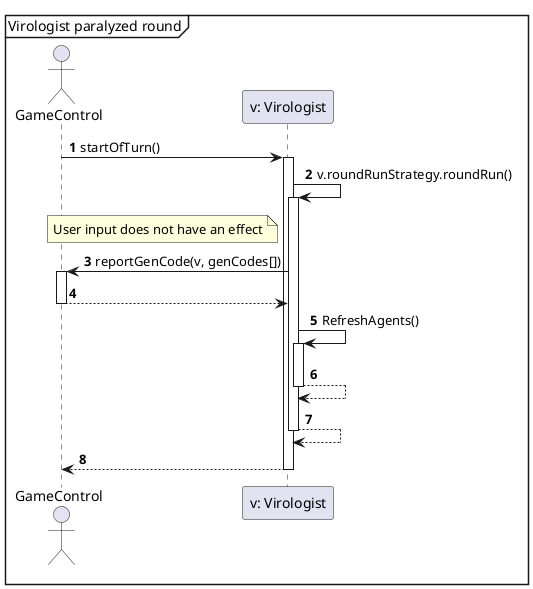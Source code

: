 @startuml
'https://plantuml.com/sequence-diagram

autonumber

mainframe Virologist paralyzed round

actor GameControl
participant "v: Virologist" as Virologist

GameControl -> Virologist++: startOfTurn()
Virologist -> Virologist++: v.roundRunStrategy.roundRun()

note left of Virologist
User input does not have an effect
end note
Virologist->GameControl:reportGenCode(v, genCodes[])
Activate GameControl


GameControl-->Virologist
deactivate GameControl

Virologist->Virologist++: RefreshAgents()
Virologist-->Virologist--
Virologist-->Virologist--
Virologist-->GameControl--


@enduml